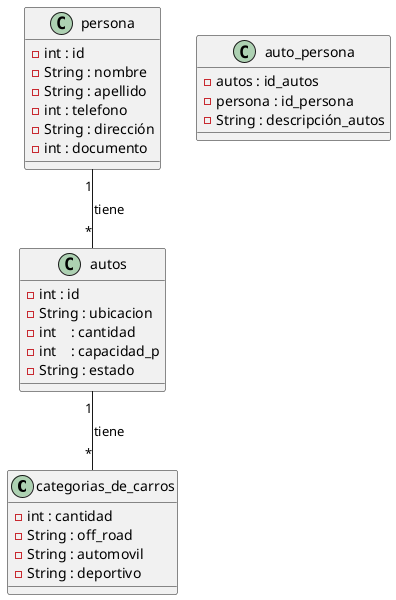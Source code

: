 @startuml

class categorias_de_carros{
    - int : cantidad
    - String : off_road
    - String : automovil
    - String : deportivo
}

class autos{
    - int : id
    - String : ubicacion
    - int    : cantidad
    - int    : capacidad_p
    - String : estado
}

class persona{
    - int : id
    - String : nombre
    - String : apellido
    - int : telefono
    - String : dirección
    - int : documento
}

class auto_persona{
    - autos : id_autos
    - persona : id_persona
    - String : descripción_autos
}

persona "1" -- "*" autos : tiene 
autos "1" -- "*" categorias_de_carros : tiene 
@enduml